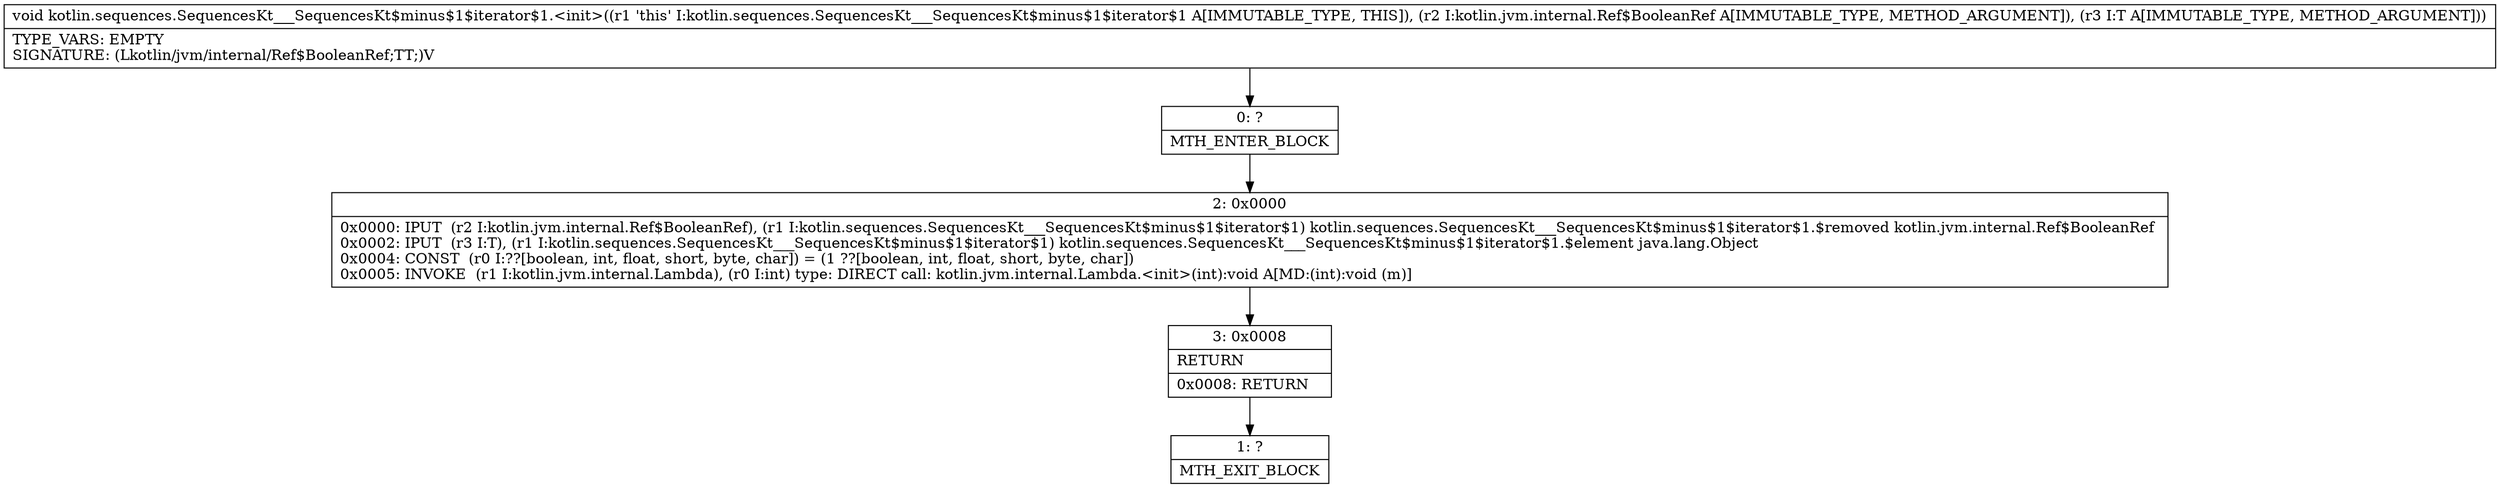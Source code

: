 digraph "CFG forkotlin.sequences.SequencesKt___SequencesKt$minus$1$iterator$1.\<init\>(Lkotlin\/jvm\/internal\/Ref$BooleanRef;Ljava\/lang\/Object;)V" {
Node_0 [shape=record,label="{0\:\ ?|MTH_ENTER_BLOCK\l}"];
Node_2 [shape=record,label="{2\:\ 0x0000|0x0000: IPUT  (r2 I:kotlin.jvm.internal.Ref$BooleanRef), (r1 I:kotlin.sequences.SequencesKt___SequencesKt$minus$1$iterator$1) kotlin.sequences.SequencesKt___SequencesKt$minus$1$iterator$1.$removed kotlin.jvm.internal.Ref$BooleanRef \l0x0002: IPUT  (r3 I:T), (r1 I:kotlin.sequences.SequencesKt___SequencesKt$minus$1$iterator$1) kotlin.sequences.SequencesKt___SequencesKt$minus$1$iterator$1.$element java.lang.Object \l0x0004: CONST  (r0 I:??[boolean, int, float, short, byte, char]) = (1 ??[boolean, int, float, short, byte, char]) \l0x0005: INVOKE  (r1 I:kotlin.jvm.internal.Lambda), (r0 I:int) type: DIRECT call: kotlin.jvm.internal.Lambda.\<init\>(int):void A[MD:(int):void (m)]\l}"];
Node_3 [shape=record,label="{3\:\ 0x0008|RETURN\l|0x0008: RETURN   \l}"];
Node_1 [shape=record,label="{1\:\ ?|MTH_EXIT_BLOCK\l}"];
MethodNode[shape=record,label="{void kotlin.sequences.SequencesKt___SequencesKt$minus$1$iterator$1.\<init\>((r1 'this' I:kotlin.sequences.SequencesKt___SequencesKt$minus$1$iterator$1 A[IMMUTABLE_TYPE, THIS]), (r2 I:kotlin.jvm.internal.Ref$BooleanRef A[IMMUTABLE_TYPE, METHOD_ARGUMENT]), (r3 I:T A[IMMUTABLE_TYPE, METHOD_ARGUMENT]))  | TYPE_VARS: EMPTY\lSIGNATURE: (Lkotlin\/jvm\/internal\/Ref$BooleanRef;TT;)V\l}"];
MethodNode -> Node_0;Node_0 -> Node_2;
Node_2 -> Node_3;
Node_3 -> Node_1;
}

